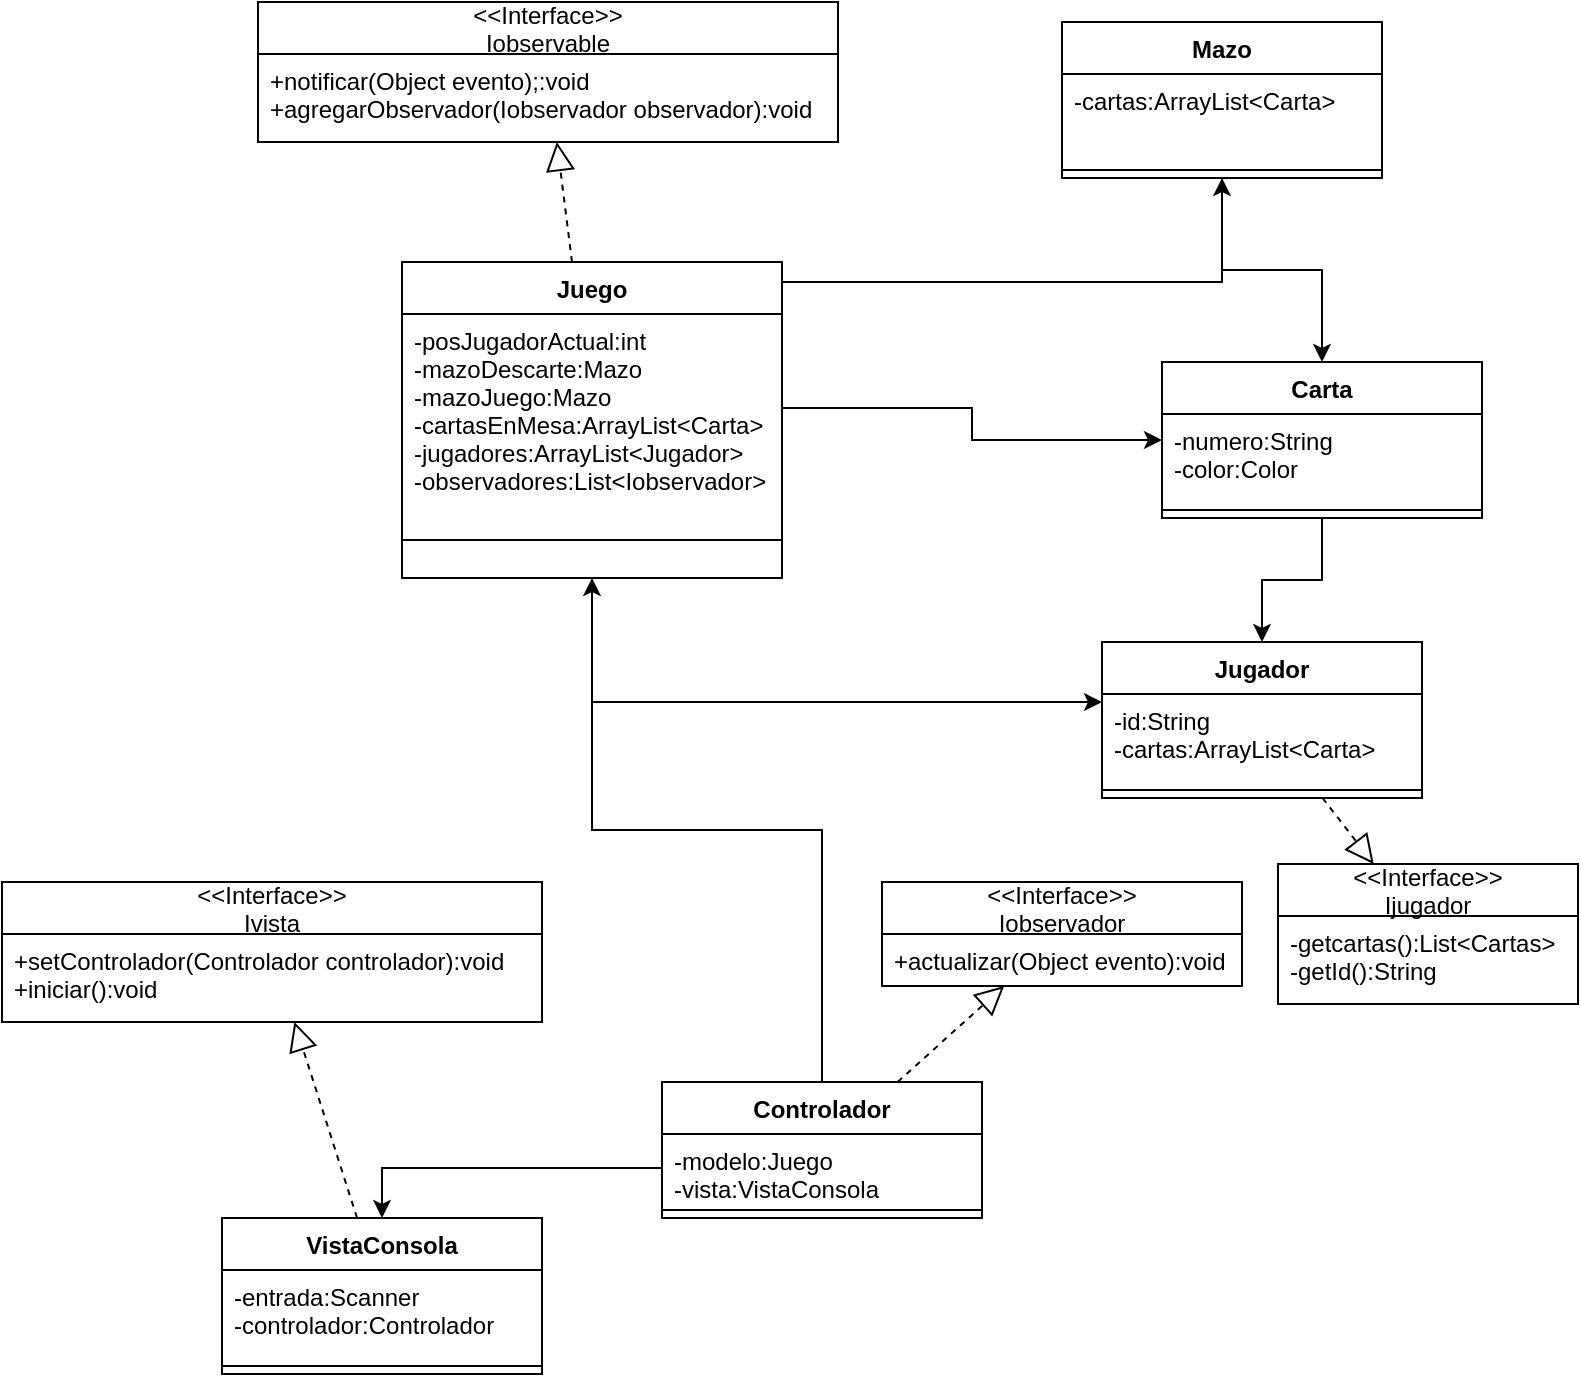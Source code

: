 <mxfile version="20.5.3" type="device"><diagram id="C5RBs43oDa-KdzZeNtuy" name="Page-1"><mxGraphModel dx="963" dy="419" grid="1" gridSize="10" guides="1" tooltips="1" connect="1" arrows="1" fold="1" page="1" pageScale="1" pageWidth="827" pageHeight="1169" math="0" shadow="0"><root><mxCell id="WIyWlLk6GJQsqaUBKTNV-0"/><mxCell id="WIyWlLk6GJQsqaUBKTNV-1" parent="WIyWlLk6GJQsqaUBKTNV-0"/><mxCell id="R4VlZMIw2I__YLVjbNTU-61" style="edgeStyle=orthogonalEdgeStyle;rounded=0;orthogonalLoop=1;jettySize=auto;html=1;" edge="1" parent="WIyWlLk6GJQsqaUBKTNV-1" source="R4VlZMIw2I__YLVjbNTU-0" target="R4VlZMIw2I__YLVjbNTU-12"><mxGeometry relative="1" as="geometry"><Array as="points"><mxPoint x="619" y="160"/></Array></mxGeometry></mxCell><mxCell id="R4VlZMIw2I__YLVjbNTU-62" style="edgeStyle=orthogonalEdgeStyle;rounded=0;orthogonalLoop=1;jettySize=auto;html=1;" edge="1" parent="WIyWlLk6GJQsqaUBKTNV-1" source="R4VlZMIw2I__YLVjbNTU-0" target="R4VlZMIw2I__YLVjbNTU-9"><mxGeometry relative="1" as="geometry"><Array as="points"><mxPoint x="304" y="370"/></Array></mxGeometry></mxCell><mxCell id="R4VlZMIw2I__YLVjbNTU-0" value="Juego" style="swimlane;fontStyle=1;align=center;verticalAlign=top;childLayout=stackLayout;horizontal=1;startSize=26;horizontalStack=0;resizeParent=1;resizeParentMax=0;resizeLast=0;collapsible=1;marginBottom=0;" vertex="1" parent="WIyWlLk6GJQsqaUBKTNV-1"><mxGeometry x="209" y="150" width="190" height="158" as="geometry"/></mxCell><mxCell id="R4VlZMIw2I__YLVjbNTU-1" value="-posJugadorActual:int&#10;-mazoDescarte:Mazo&#10;-mazoJuego:Mazo&#10;-cartasEnMesa:ArrayList&lt;Carta&gt;&#10;-jugadores:ArrayList&lt;Jugador&gt;&#10;-observadores:List&lt;Iobservador&gt;" style="text;strokeColor=none;fillColor=none;align=left;verticalAlign=top;spacingLeft=4;spacingRight=4;overflow=hidden;rotatable=0;points=[[0,0.5],[1,0.5]];portConstraint=eastwest;" vertex="1" parent="R4VlZMIw2I__YLVjbNTU-0"><mxGeometry y="26" width="190" height="94" as="geometry"/></mxCell><mxCell id="R4VlZMIw2I__YLVjbNTU-2" value="" style="line;strokeWidth=1;fillColor=none;align=left;verticalAlign=middle;spacingTop=-1;spacingLeft=3;spacingRight=3;rotatable=0;labelPosition=right;points=[];portConstraint=eastwest;strokeColor=inherit;" vertex="1" parent="R4VlZMIw2I__YLVjbNTU-0"><mxGeometry y="120" width="190" height="38" as="geometry"/></mxCell><mxCell id="R4VlZMIw2I__YLVjbNTU-16" style="edgeStyle=orthogonalEdgeStyle;rounded=0;orthogonalLoop=1;jettySize=auto;html=1;" edge="1" parent="WIyWlLk6GJQsqaUBKTNV-1" source="R4VlZMIw2I__YLVjbNTU-12" target="R4VlZMIw2I__YLVjbNTU-5"><mxGeometry relative="1" as="geometry"><mxPoint x="489" y="210" as="targetPoint"/></mxGeometry></mxCell><mxCell id="R4VlZMIw2I__YLVjbNTU-19" style="edgeStyle=orthogonalEdgeStyle;rounded=0;orthogonalLoop=1;jettySize=auto;html=1;" edge="1" parent="WIyWlLk6GJQsqaUBKTNV-1" source="R4VlZMIw2I__YLVjbNTU-5" target="R4VlZMIw2I__YLVjbNTU-9"><mxGeometry relative="1" as="geometry"/></mxCell><mxCell id="R4VlZMIw2I__YLVjbNTU-5" value="Carta" style="swimlane;fontStyle=1;align=center;verticalAlign=top;childLayout=stackLayout;horizontal=1;startSize=26;horizontalStack=0;resizeParent=1;resizeParentMax=0;resizeLast=0;collapsible=1;marginBottom=0;" vertex="1" parent="WIyWlLk6GJQsqaUBKTNV-1"><mxGeometry x="589" y="200" width="160" height="78" as="geometry"/></mxCell><mxCell id="R4VlZMIw2I__YLVjbNTU-6" value="-numero:String&#10;-color:Color" style="text;strokeColor=none;fillColor=none;align=left;verticalAlign=top;spacingLeft=4;spacingRight=4;overflow=hidden;rotatable=0;points=[[0,0.5],[1,0.5]];portConstraint=eastwest;" vertex="1" parent="R4VlZMIw2I__YLVjbNTU-5"><mxGeometry y="26" width="160" height="44" as="geometry"/></mxCell><mxCell id="R4VlZMIw2I__YLVjbNTU-7" value="" style="line;strokeWidth=1;fillColor=none;align=left;verticalAlign=middle;spacingTop=-1;spacingLeft=3;spacingRight=3;rotatable=0;labelPosition=right;points=[];portConstraint=eastwest;strokeColor=inherit;" vertex="1" parent="R4VlZMIw2I__YLVjbNTU-5"><mxGeometry y="70" width="160" height="8" as="geometry"/></mxCell><mxCell id="R4VlZMIw2I__YLVjbNTU-9" value="Jugador" style="swimlane;fontStyle=1;align=center;verticalAlign=top;childLayout=stackLayout;horizontal=1;startSize=26;horizontalStack=0;resizeParent=1;resizeParentMax=0;resizeLast=0;collapsible=1;marginBottom=0;" vertex="1" parent="WIyWlLk6GJQsqaUBKTNV-1"><mxGeometry x="559" y="340" width="160" height="78" as="geometry"/></mxCell><mxCell id="R4VlZMIw2I__YLVjbNTU-10" value="-id:String&#10;-cartas:ArrayList&lt;Carta&gt;" style="text;strokeColor=none;fillColor=none;align=left;verticalAlign=top;spacingLeft=4;spacingRight=4;overflow=hidden;rotatable=0;points=[[0,0.5],[1,0.5]];portConstraint=eastwest;" vertex="1" parent="R4VlZMIw2I__YLVjbNTU-9"><mxGeometry y="26" width="160" height="44" as="geometry"/></mxCell><mxCell id="R4VlZMIw2I__YLVjbNTU-11" value="" style="line;strokeWidth=1;fillColor=none;align=left;verticalAlign=middle;spacingTop=-1;spacingLeft=3;spacingRight=3;rotatable=0;labelPosition=right;points=[];portConstraint=eastwest;strokeColor=inherit;" vertex="1" parent="R4VlZMIw2I__YLVjbNTU-9"><mxGeometry y="70" width="160" height="8" as="geometry"/></mxCell><mxCell id="R4VlZMIw2I__YLVjbNTU-12" value="Mazo" style="swimlane;fontStyle=1;align=center;verticalAlign=top;childLayout=stackLayout;horizontal=1;startSize=26;horizontalStack=0;resizeParent=1;resizeParentMax=0;resizeLast=0;collapsible=1;marginBottom=0;" vertex="1" parent="WIyWlLk6GJQsqaUBKTNV-1"><mxGeometry x="539" y="30" width="160" height="78" as="geometry"/></mxCell><mxCell id="R4VlZMIw2I__YLVjbNTU-13" value="-cartas:ArrayList&lt;Carta&gt;" style="text;strokeColor=none;fillColor=none;align=left;verticalAlign=top;spacingLeft=4;spacingRight=4;overflow=hidden;rotatable=0;points=[[0,0.5],[1,0.5]];portConstraint=eastwest;" vertex="1" parent="R4VlZMIw2I__YLVjbNTU-12"><mxGeometry y="26" width="160" height="44" as="geometry"/></mxCell><mxCell id="R4VlZMIw2I__YLVjbNTU-14" value="" style="line;strokeWidth=1;fillColor=none;align=left;verticalAlign=middle;spacingTop=-1;spacingLeft=3;spacingRight=3;rotatable=0;labelPosition=right;points=[];portConstraint=eastwest;strokeColor=inherit;" vertex="1" parent="R4VlZMIw2I__YLVjbNTU-12"><mxGeometry y="70" width="160" height="8" as="geometry"/></mxCell><mxCell id="R4VlZMIw2I__YLVjbNTU-59" style="edgeStyle=orthogonalEdgeStyle;rounded=0;orthogonalLoop=1;jettySize=auto;html=1;" edge="1" parent="WIyWlLk6GJQsqaUBKTNV-1" source="R4VlZMIw2I__YLVjbNTU-24" target="R4VlZMIw2I__YLVjbNTU-0"><mxGeometry relative="1" as="geometry"/></mxCell><mxCell id="R4VlZMIw2I__YLVjbNTU-24" value="Controlador" style="swimlane;fontStyle=1;align=center;verticalAlign=top;childLayout=stackLayout;horizontal=1;startSize=26;horizontalStack=0;resizeParent=1;resizeParentMax=0;resizeLast=0;collapsible=1;marginBottom=0;" vertex="1" parent="WIyWlLk6GJQsqaUBKTNV-1"><mxGeometry x="339" y="560" width="160" height="68" as="geometry"/></mxCell><mxCell id="R4VlZMIw2I__YLVjbNTU-25" value="-modelo:Juego&#10;-vista:VistaConsola" style="text;strokeColor=none;fillColor=none;align=left;verticalAlign=top;spacingLeft=4;spacingRight=4;overflow=hidden;rotatable=0;points=[[0,0.5],[1,0.5]];portConstraint=eastwest;" vertex="1" parent="R4VlZMIw2I__YLVjbNTU-24"><mxGeometry y="26" width="160" height="34" as="geometry"/></mxCell><mxCell id="R4VlZMIw2I__YLVjbNTU-26" value="" style="line;strokeWidth=1;fillColor=none;align=left;verticalAlign=middle;spacingTop=-1;spacingLeft=3;spacingRight=3;rotatable=0;labelPosition=right;points=[];portConstraint=eastwest;strokeColor=inherit;" vertex="1" parent="R4VlZMIw2I__YLVjbNTU-24"><mxGeometry y="60" width="160" height="8" as="geometry"/></mxCell><mxCell id="R4VlZMIw2I__YLVjbNTU-28" value="&lt;&lt;Interface&gt;&gt;&#10;Iobservable" style="swimlane;fontStyle=0;childLayout=stackLayout;horizontal=1;startSize=26;fillColor=none;horizontalStack=0;resizeParent=1;resizeParentMax=0;resizeLast=0;collapsible=1;marginBottom=0;" vertex="1" parent="WIyWlLk6GJQsqaUBKTNV-1"><mxGeometry x="137" y="20" width="290" height="70" as="geometry"/></mxCell><mxCell id="R4VlZMIw2I__YLVjbNTU-29" value="+notificar(Object evento);:void&#10;+agregarObservador(Iobservador observador):void&#10;" style="text;strokeColor=none;fillColor=none;align=left;verticalAlign=top;spacingLeft=4;spacingRight=4;overflow=hidden;rotatable=0;points=[[0,0.5],[1,0.5]];portConstraint=eastwest;" vertex="1" parent="R4VlZMIw2I__YLVjbNTU-28"><mxGeometry y="26" width="290" height="44" as="geometry"/></mxCell><mxCell id="R4VlZMIw2I__YLVjbNTU-32" value="&lt;&lt;Interface&gt;&gt;&#10;Iobservador" style="swimlane;fontStyle=0;childLayout=stackLayout;horizontal=1;startSize=26;fillColor=none;horizontalStack=0;resizeParent=1;resizeParentMax=0;resizeLast=0;collapsible=1;marginBottom=0;" vertex="1" parent="WIyWlLk6GJQsqaUBKTNV-1"><mxGeometry x="449" y="460" width="180" height="52" as="geometry"/></mxCell><mxCell id="R4VlZMIw2I__YLVjbNTU-33" value="+actualizar(Object evento):void" style="text;strokeColor=none;fillColor=none;align=left;verticalAlign=top;spacingLeft=4;spacingRight=4;overflow=hidden;rotatable=0;points=[[0,0.5],[1,0.5]];portConstraint=eastwest;" vertex="1" parent="R4VlZMIw2I__YLVjbNTU-32"><mxGeometry y="26" width="180" height="26" as="geometry"/></mxCell><mxCell id="R4VlZMIw2I__YLVjbNTU-40" value="&lt;&lt;Interface&gt;&gt;&#10;Ivista" style="swimlane;fontStyle=0;childLayout=stackLayout;horizontal=1;startSize=26;fillColor=none;horizontalStack=0;resizeParent=1;resizeParentMax=0;resizeLast=0;collapsible=1;marginBottom=0;" vertex="1" parent="WIyWlLk6GJQsqaUBKTNV-1"><mxGeometry x="9" y="460" width="270" height="70" as="geometry"/></mxCell><mxCell id="R4VlZMIw2I__YLVjbNTU-41" value="+setControlador(Controlador controlador):void&#10;+iniciar():void" style="text;strokeColor=none;fillColor=none;align=left;verticalAlign=top;spacingLeft=4;spacingRight=4;overflow=hidden;rotatable=0;points=[[0,0.5],[1,0.5]];portConstraint=eastwest;" vertex="1" parent="R4VlZMIw2I__YLVjbNTU-40"><mxGeometry y="26" width="270" height="44" as="geometry"/></mxCell><mxCell id="R4VlZMIw2I__YLVjbNTU-44" value="VistaConsola" style="swimlane;fontStyle=1;align=center;verticalAlign=top;childLayout=stackLayout;horizontal=1;startSize=26;horizontalStack=0;resizeParent=1;resizeParentMax=0;resizeLast=0;collapsible=1;marginBottom=0;" vertex="1" parent="WIyWlLk6GJQsqaUBKTNV-1"><mxGeometry x="119" y="628" width="160" height="78" as="geometry"/></mxCell><mxCell id="R4VlZMIw2I__YLVjbNTU-45" value="-entrada:Scanner&#10;-controlador:Controlador" style="text;strokeColor=none;fillColor=none;align=left;verticalAlign=top;spacingLeft=4;spacingRight=4;overflow=hidden;rotatable=0;points=[[0,0.5],[1,0.5]];portConstraint=eastwest;" vertex="1" parent="R4VlZMIw2I__YLVjbNTU-44"><mxGeometry y="26" width="160" height="44" as="geometry"/></mxCell><mxCell id="R4VlZMIw2I__YLVjbNTU-46" value="" style="line;strokeWidth=1;fillColor=none;align=left;verticalAlign=middle;spacingTop=-1;spacingLeft=3;spacingRight=3;rotatable=0;labelPosition=right;points=[];portConstraint=eastwest;strokeColor=inherit;" vertex="1" parent="R4VlZMIw2I__YLVjbNTU-44"><mxGeometry y="70" width="160" height="8" as="geometry"/></mxCell><mxCell id="R4VlZMIw2I__YLVjbNTU-54" value="" style="endArrow=block;dashed=1;endFill=0;endSize=12;html=1;rounded=0;" edge="1" parent="WIyWlLk6GJQsqaUBKTNV-1" source="R4VlZMIw2I__YLVjbNTU-24" target="R4VlZMIw2I__YLVjbNTU-32"><mxGeometry width="160" relative="1" as="geometry"><mxPoint x="499" y="500" as="sourcePoint"/><mxPoint x="659" y="500" as="targetPoint"/></mxGeometry></mxCell><mxCell id="R4VlZMIw2I__YLVjbNTU-55" value="" style="endArrow=block;dashed=1;endFill=0;endSize=12;html=1;rounded=0;" edge="1" parent="WIyWlLk6GJQsqaUBKTNV-1" source="R4VlZMIw2I__YLVjbNTU-44" target="R4VlZMIw2I__YLVjbNTU-40"><mxGeometry width="160" relative="1" as="geometry"><mxPoint x="466.778" y="570" as="sourcePoint"/><mxPoint x="147.227" y="530" as="targetPoint"/></mxGeometry></mxCell><mxCell id="R4VlZMIw2I__YLVjbNTU-56" value="" style="endArrow=block;dashed=1;endFill=0;endSize=12;html=1;rounded=0;" edge="1" parent="WIyWlLk6GJQsqaUBKTNV-1" source="R4VlZMIw2I__YLVjbNTU-0" target="R4VlZMIw2I__YLVjbNTU-28"><mxGeometry width="160" relative="1" as="geometry"><mxPoint x="93.998" y="288" as="sourcePoint"/><mxPoint x="147.331" y="240" as="targetPoint"/></mxGeometry></mxCell><mxCell id="R4VlZMIw2I__YLVjbNTU-58" style="edgeStyle=orthogonalEdgeStyle;rounded=0;orthogonalLoop=1;jettySize=auto;html=1;" edge="1" parent="WIyWlLk6GJQsqaUBKTNV-1" source="R4VlZMIw2I__YLVjbNTU-25" target="R4VlZMIw2I__YLVjbNTU-44"><mxGeometry relative="1" as="geometry"/></mxCell><mxCell id="R4VlZMIw2I__YLVjbNTU-60" style="edgeStyle=orthogonalEdgeStyle;rounded=0;orthogonalLoop=1;jettySize=auto;html=1;" edge="1" parent="WIyWlLk6GJQsqaUBKTNV-1" source="R4VlZMIw2I__YLVjbNTU-1" target="R4VlZMIw2I__YLVjbNTU-5"><mxGeometry relative="1" as="geometry"/></mxCell><mxCell id="R4VlZMIw2I__YLVjbNTU-63" value="&lt;&lt;Interface&gt;&gt;&#10;Ijugador" style="swimlane;fontStyle=0;childLayout=stackLayout;horizontal=1;startSize=26;fillColor=none;horizontalStack=0;resizeParent=1;resizeParentMax=0;resizeLast=0;collapsible=1;marginBottom=0;" vertex="1" parent="WIyWlLk6GJQsqaUBKTNV-1"><mxGeometry x="647" y="451" width="150" height="70" as="geometry"/></mxCell><mxCell id="R4VlZMIw2I__YLVjbNTU-64" value="-getcartas():List&lt;Cartas&gt;&#10;-getId():String" style="text;strokeColor=none;fillColor=none;align=left;verticalAlign=top;spacingLeft=4;spacingRight=4;overflow=hidden;rotatable=0;points=[[0,0.5],[1,0.5]];portConstraint=eastwest;" vertex="1" parent="R4VlZMIw2I__YLVjbNTU-63"><mxGeometry y="26" width="150" height="44" as="geometry"/></mxCell><mxCell id="R4VlZMIw2I__YLVjbNTU-69" value="" style="endArrow=block;dashed=1;endFill=0;endSize=12;html=1;rounded=0;" edge="1" parent="WIyWlLk6GJQsqaUBKTNV-1" source="R4VlZMIw2I__YLVjbNTU-9" target="R4VlZMIw2I__YLVjbNTU-63"><mxGeometry width="160" relative="1" as="geometry"><mxPoint x="719" y="430" as="sourcePoint"/><mxPoint x="879" y="430" as="targetPoint"/></mxGeometry></mxCell></root></mxGraphModel></diagram></mxfile>